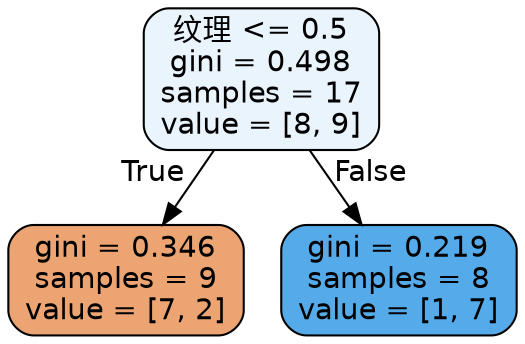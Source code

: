 digraph Tree {
node [shape=box, style="filled, rounded", color="black", fontname=helvetica] ;
edge [fontname=helvetica] ;
0 [label="纹理 <= 0.5\ngini = 0.498\nsamples = 17\nvalue = [8, 9]", fillcolor="#e9f4fc"] ;
1 [label="gini = 0.346\nsamples = 9\nvalue = [7, 2]", fillcolor="#eca572"] ;
0 -> 1 [labeldistance=2.5, labelangle=45, headlabel="True"] ;
2 [label="gini = 0.219\nsamples = 8\nvalue = [1, 7]", fillcolor="#55abe9"] ;
0 -> 2 [labeldistance=2.5, labelangle=-45, headlabel="False"] ;
}